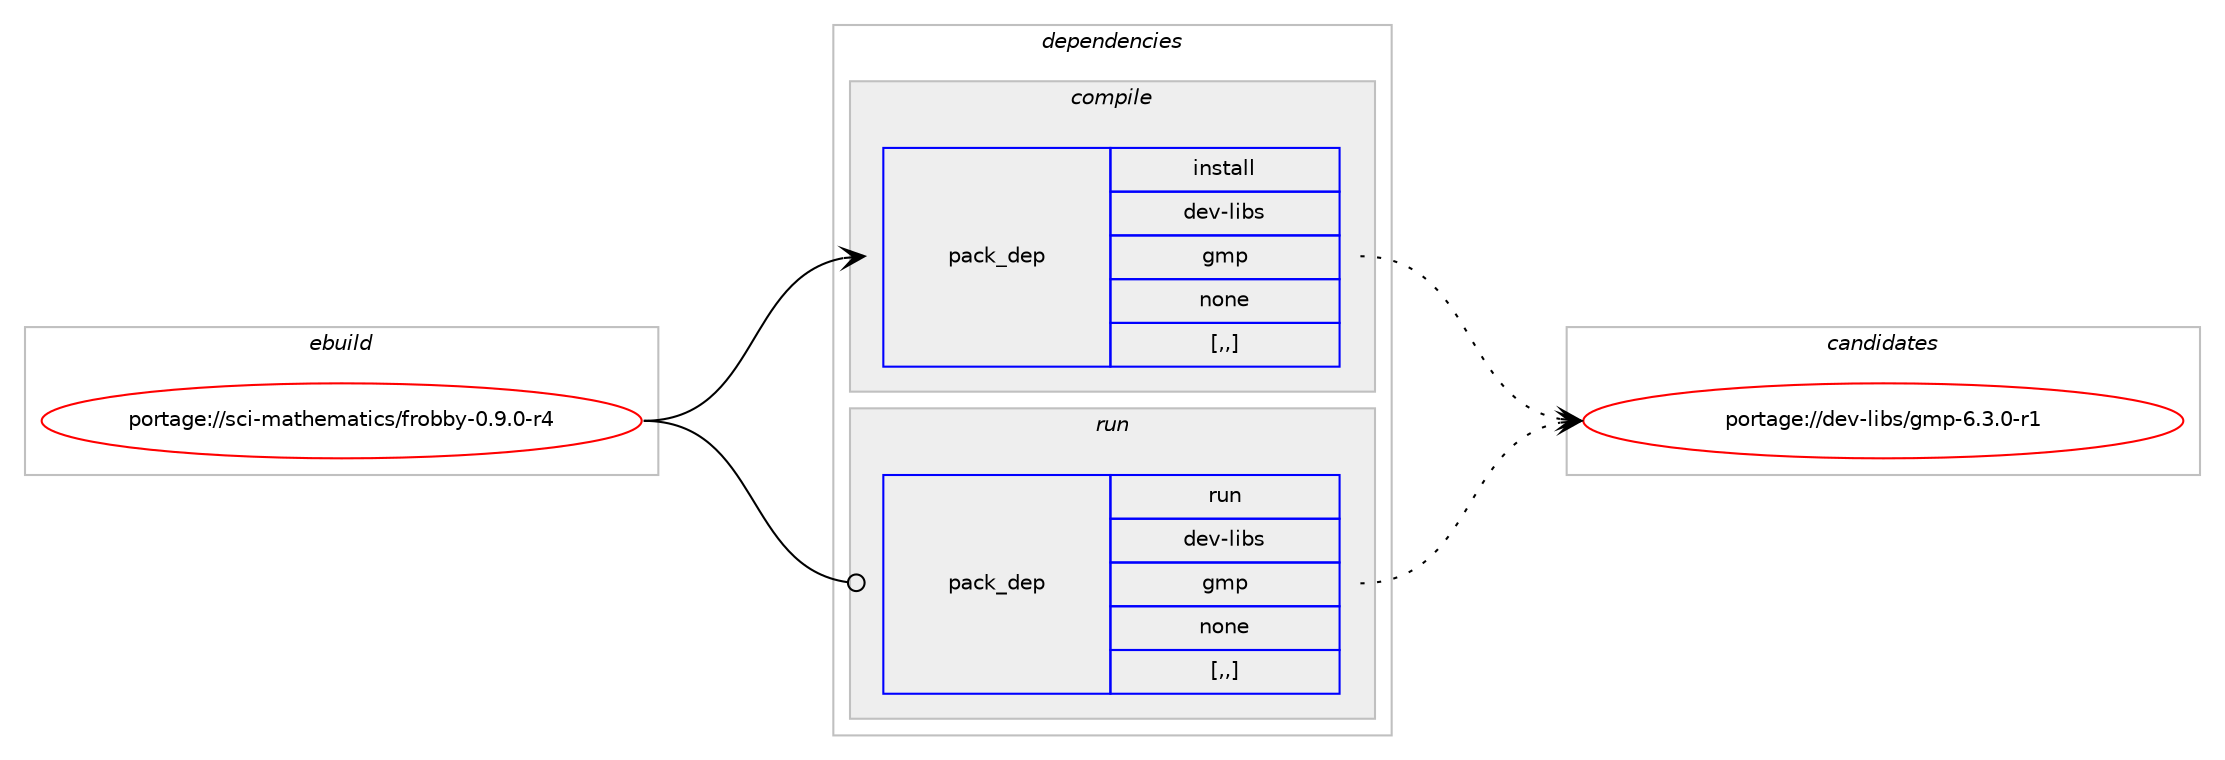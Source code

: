 digraph prolog {

# *************
# Graph options
# *************

newrank=true;
concentrate=true;
compound=true;
graph [rankdir=LR,fontname=Helvetica,fontsize=10,ranksep=1.5];#, ranksep=2.5, nodesep=0.2];
edge  [arrowhead=vee];
node  [fontname=Helvetica,fontsize=10];

# **********
# The ebuild
# **********

subgraph cluster_leftcol {
color=gray;
rank=same;
label=<<i>ebuild</i>>;
id [label="portage://sci-mathematics/frobby-0.9.0-r4", color=red, width=4, href="../sci-mathematics/frobby-0.9.0-r4.svg"];
}

# ****************
# The dependencies
# ****************

subgraph cluster_midcol {
color=gray;
label=<<i>dependencies</i>>;
subgraph cluster_compile {
fillcolor="#eeeeee";
style=filled;
label=<<i>compile</i>>;
subgraph pack294859 {
dependency405330 [label=<<TABLE BORDER="0" CELLBORDER="1" CELLSPACING="0" CELLPADDING="4" WIDTH="220"><TR><TD ROWSPAN="6" CELLPADDING="30">pack_dep</TD></TR><TR><TD WIDTH="110">install</TD></TR><TR><TD>dev-libs</TD></TR><TR><TD>gmp</TD></TR><TR><TD>none</TD></TR><TR><TD>[,,]</TD></TR></TABLE>>, shape=none, color=blue];
}
id:e -> dependency405330:w [weight=20,style="solid",arrowhead="vee"];
}
subgraph cluster_compileandrun {
fillcolor="#eeeeee";
style=filled;
label=<<i>compile and run</i>>;
}
subgraph cluster_run {
fillcolor="#eeeeee";
style=filled;
label=<<i>run</i>>;
subgraph pack294860 {
dependency405331 [label=<<TABLE BORDER="0" CELLBORDER="1" CELLSPACING="0" CELLPADDING="4" WIDTH="220"><TR><TD ROWSPAN="6" CELLPADDING="30">pack_dep</TD></TR><TR><TD WIDTH="110">run</TD></TR><TR><TD>dev-libs</TD></TR><TR><TD>gmp</TD></TR><TR><TD>none</TD></TR><TR><TD>[,,]</TD></TR></TABLE>>, shape=none, color=blue];
}
id:e -> dependency405331:w [weight=20,style="solid",arrowhead="odot"];
}
}

# **************
# The candidates
# **************

subgraph cluster_choices {
rank=same;
color=gray;
label=<<i>candidates</i>>;

subgraph choice294859 {
color=black;
nodesep=1;
choice1001011184510810598115471031091124554465146484511449 [label="portage://dev-libs/gmp-6.3.0-r1", color=red, width=4,href="../dev-libs/gmp-6.3.0-r1.svg"];
dependency405330:e -> choice1001011184510810598115471031091124554465146484511449:w [style=dotted,weight="100"];
}
subgraph choice294860 {
color=black;
nodesep=1;
choice1001011184510810598115471031091124554465146484511449 [label="portage://dev-libs/gmp-6.3.0-r1", color=red, width=4,href="../dev-libs/gmp-6.3.0-r1.svg"];
dependency405331:e -> choice1001011184510810598115471031091124554465146484511449:w [style=dotted,weight="100"];
}
}

}
